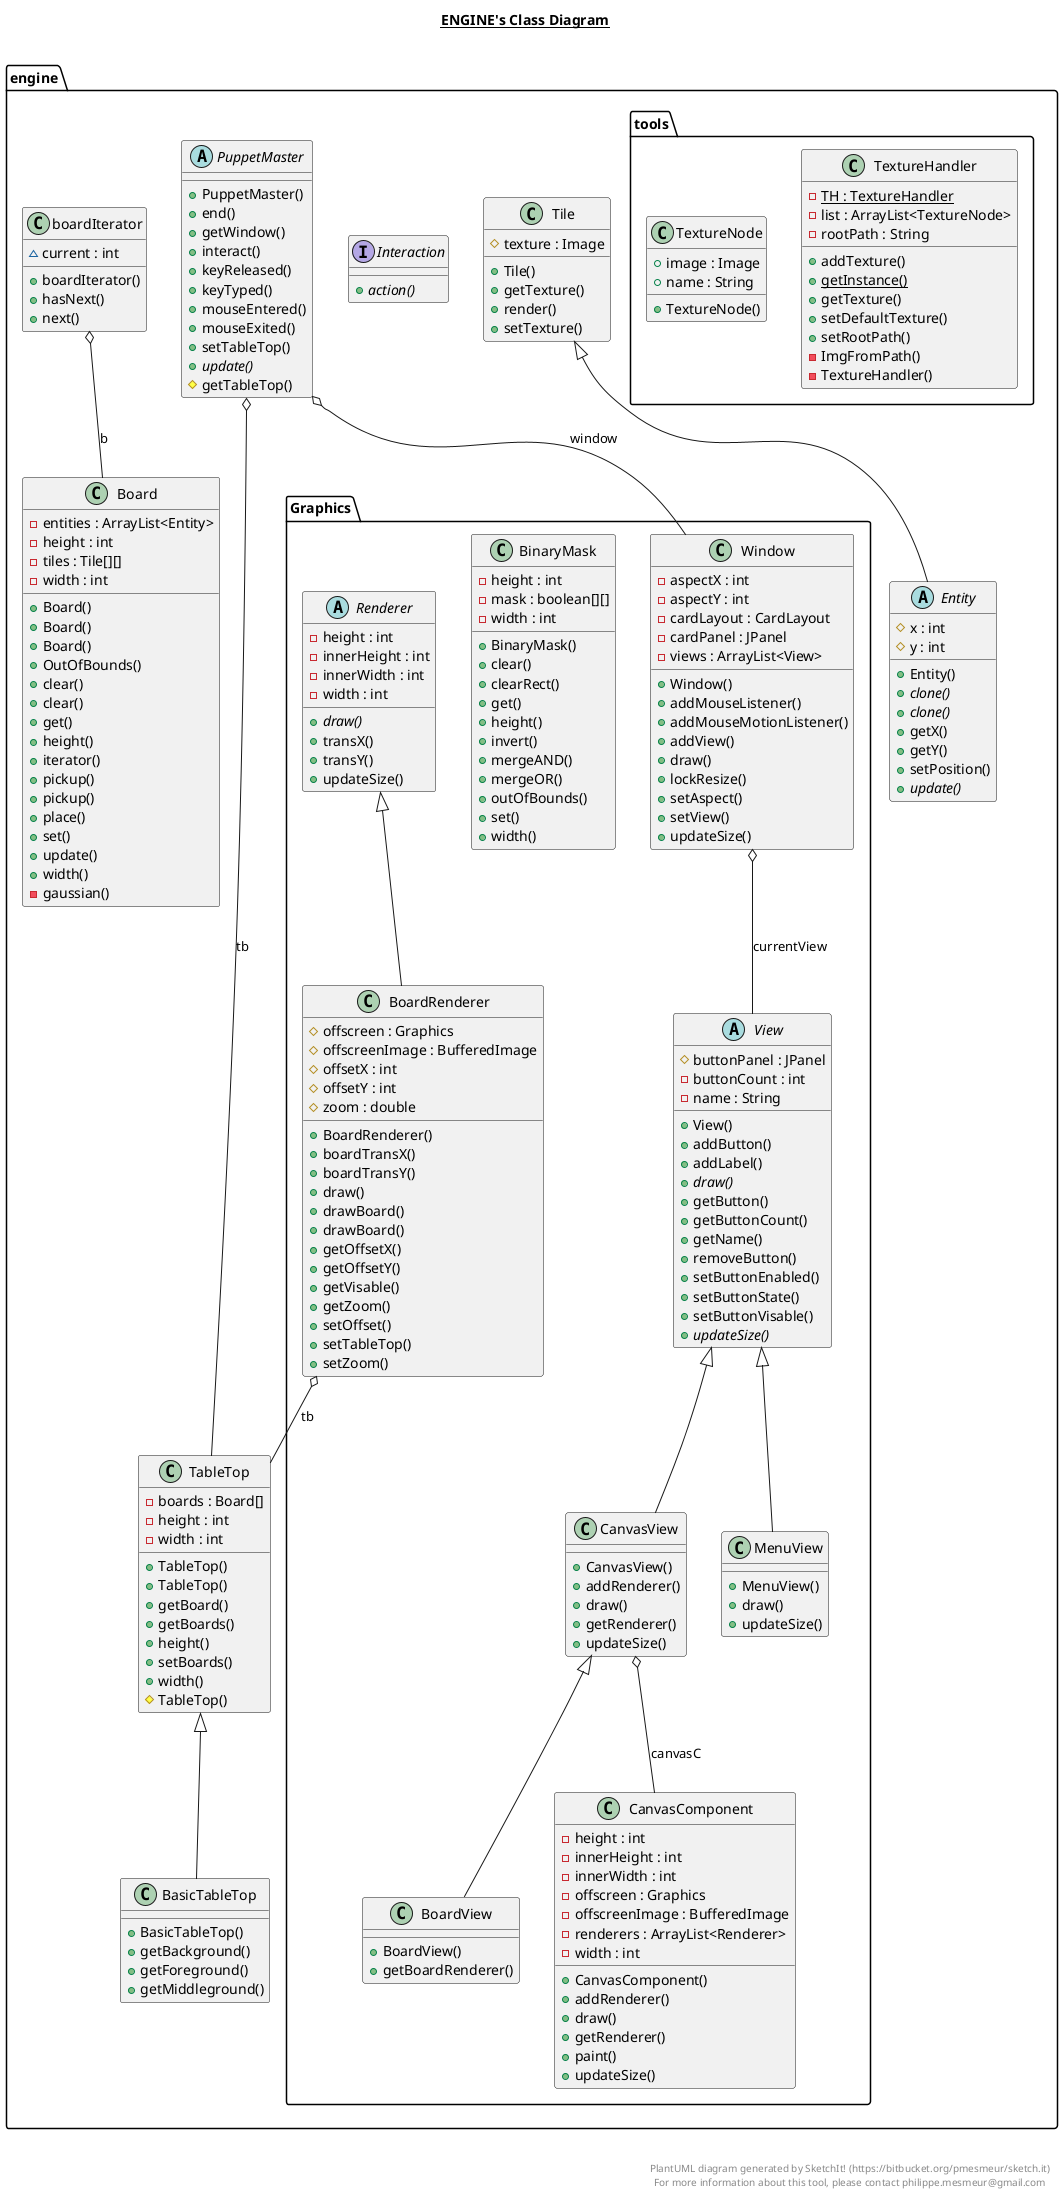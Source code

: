 @startuml

title __ENGINE's Class Diagram__\n

  namespace engine {
    class engine.BasicTableTop {
        + BasicTableTop()
        + getBackground()
        + getForeground()
        + getMiddleground()
    }
  }
  

  namespace engine {
    class engine.Graphics.BinaryMask {
        - height : int
        - mask : boolean[][]
        - width : int
        + BinaryMask()
        + clear()
        + clearRect()
        + get()
        + height()
        + invert()
        + mergeAND()
        + mergeOR()
        + outOfBounds()
        + set()
        + width()
    }
  }
  

  namespace engine {
    class engine.Board {
        - entities : ArrayList<Entity>
        - height : int
        - tiles : Tile[][]
        - width : int
        + Board()
        + Board()
        + Board()
        + OutOfBounds()
        + clear()
        + clear()
        + get()
        + height()
        + iterator()
        + pickup()
        + pickup()
        + place()
        + set()
        + update()
        + width()
        - gaussian()
    }
  }
  

  namespace engine {
    class engine.Graphics.BoardRenderer {
        # offscreen : Graphics
        # offscreenImage : BufferedImage
        # offsetX : int
        # offsetY : int
        # zoom : double
        + BoardRenderer()
        + boardTransX()
        + boardTransY()
        + draw()
        + drawBoard()
        + drawBoard()
        + getOffsetX()
        + getOffsetY()
        + getVisable()
        + getZoom()
        + setOffset()
        + setTableTop()
        + setZoom()
    }
  }
  

  namespace engine {
    class engine.Graphics.BoardView {
        + BoardView()
        + getBoardRenderer()
    }
  }
  

  namespace engine {
    class engine.Graphics.CanvasComponent {
        - height : int
        - innerHeight : int
        - innerWidth : int
        - offscreen : Graphics
        - offscreenImage : BufferedImage
        - renderers : ArrayList<Renderer>
        - width : int
        + CanvasComponent()
        + addRenderer()
        + draw()
        + getRenderer()
        + paint()
        + updateSize()
    }
  }
  

  namespace engine {
    class engine.Graphics.CanvasView {
        + CanvasView()
        + addRenderer()
        + draw()
        + getRenderer()
        + updateSize()
    }
  }
  

  namespace engine {
    abstract class engine.Entity {
        # x : int
        # y : int
        + Entity()
        {abstract} + clone()
        {abstract} + clone()
        + getX()
        + getY()
        + setPosition()
        {abstract} + update()
    }
  }
  

  namespace engine {
    interface engine.Interaction {
        {abstract} + action()
    }
  }
  

  namespace engine {
    class engine.Graphics.MenuView {
        + MenuView()
        + draw()
        + updateSize()
    }
  }
  

  namespace engine {
    abstract class engine.PuppetMaster {
        + PuppetMaster()
        + end()
        + getWindow()
        + interact()
        + keyReleased()
        + keyTyped()
        + mouseEntered()
        + mouseExited()
        + setTableTop()
        {abstract} + update()
        # getTableTop()
    }
  }
  

  namespace engine {
    abstract class engine.Graphics.Renderer {
        - height : int
        - innerHeight : int
        - innerWidth : int
        - width : int
        {abstract} + draw()
        + transX()
        + transY()
        + updateSize()
    }
  }
  

  namespace engine {
    class engine.TableTop {
        - boards : Board[]
        - height : int
        - width : int
        + TableTop()
        + TableTop()
        + getBoard()
        + getBoards()
        + height()
        + setBoards()
        + width()
        # TableTop()
    }
  }
  

  namespace engine {
    class engine.tools.TextureHandler {
        {static} - TH : TextureHandler
        - list : ArrayList<TextureNode>
        - rootPath : String
        + addTexture()
        {static} + getInstance()
        + getTexture()
        + setDefaultTexture()
        + setRootPath()
        - ImgFromPath()
        - TextureHandler()
    }
  }
  

  namespace engine {
    class engine.tools.TextureNode {
        + image : Image
        + name : String
        + TextureNode()
    }
  }
  

  namespace engine {
    class engine.Tile {
        # texture : Image
        + Tile()
        + getTexture()
        + render()
        + setTexture()
    }
  }
  

  namespace engine {
    abstract class engine.Graphics.View {
        # buttonPanel : JPanel
        - buttonCount : int
        - name : String
        + View()
        + addButton()
        + addLabel()
        {abstract} + draw()
        + getButton()
        + getButtonCount()
        + getName()
        + removeButton()
        + setButtonEnabled()
        + setButtonState()
        + setButtonVisable()
        {abstract} + updateSize()
    }
  }
  

  namespace engine {
    class engine.Graphics.Window {
        - aspectX : int
        - aspectY : int
        - cardLayout : CardLayout
        - cardPanel : JPanel
        - views : ArrayList<View>
        + Window()
        + addMouseListener()
        + addMouseMotionListener()
        + addView()
        + draw()
        + lockResize()
        + setAspect()
        + setView()
        + updateSize()
    }
  }
  

  namespace engine {
    class engine.boardIterator {
        ~ current : int
        + boardIterator()
        + hasNext()
        + next()
    }
  }
  

  engine.BasicTableTop -up-|> engine.TableTop
  engine.Graphics.BoardRenderer -up-|> engine.Graphics.Renderer
  engine.Graphics.BoardRenderer o-- engine.TableTop : tb
  engine.Graphics.BoardView -up-|> engine.Graphics.CanvasView
  engine.Graphics.CanvasView -up-|> engine.Graphics.View
  engine.Graphics.CanvasView o-- engine.Graphics.CanvasComponent : canvasC
  engine.Entity -up-|> engine.Tile
  engine.Graphics.MenuView -up-|> engine.Graphics.View
  engine.PuppetMaster o-- engine.TableTop : tb
  engine.PuppetMaster o-- engine.Graphics.Window : window
  engine.Graphics.Window o-- engine.Graphics.View : currentView
  engine.boardIterator o-- engine.Board : b


right footer


PlantUML diagram generated by SketchIt! (https://bitbucket.org/pmesmeur/sketch.it)
For more information about this tool, please contact philippe.mesmeur@gmail.com
endfooter

@enduml
